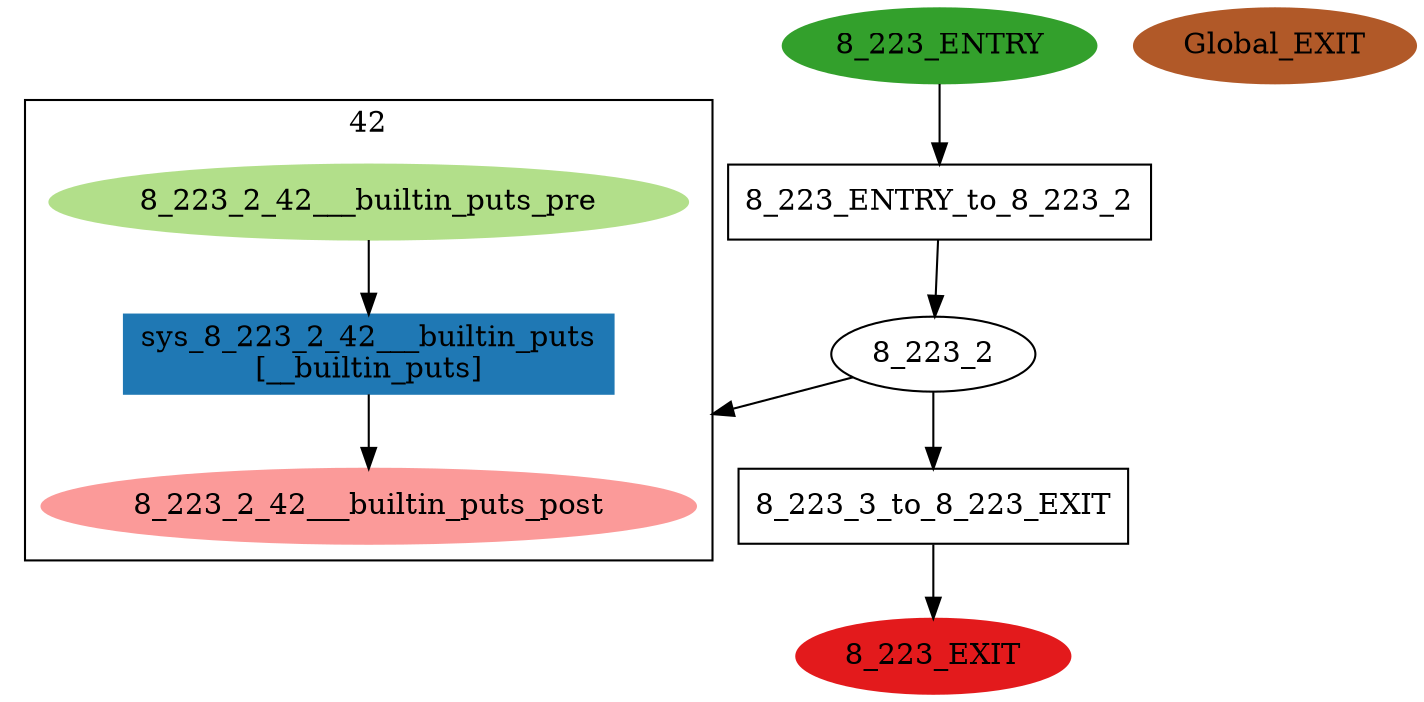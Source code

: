digraph model { 
compound=true; 
node  [style="filled", colorscheme="paired12"];  "8_223_EXIT" [shape=ellipse, color=6, style=filled];
  "Global_EXIT" [shape=ellipse, color=12, style=filled];
  "8_223_ENTRY" [shape=ellipse, color=4, style=filled];
  "8_223_2" [shape=ellipse, style=""];
subgraph "cluster_8_223_2_42" { 
label="42"  "8_223_2_42___builtin_puts_post" [shape=ellipse, style=""];
  "8_223_2_42___builtin_puts_pre" [shape=ellipse, style=""];
  "sys_8_223_2_42___builtin_puts" [shape=box, style=""];
  "sys_8_223_2_42___builtin_puts" [color=2, style=filled];
  "sys_8_223_2_42___builtin_puts" [label="sys_8_223_2_42___builtin_puts\n[__builtin_puts]"];
  "8_223_2_42___builtin_puts_pre" -> "sys_8_223_2_42___builtin_puts" [label="", arrowhead="normal"];
  "sys_8_223_2_42___builtin_puts" -> "8_223_2_42___builtin_puts_post" [label="", arrowhead="normal"];
}
  "8_223_2" -> "8_223_2_42___builtin_puts_post" [lhead="cluster_8_223_2_42"];
  "8_223_2_42___builtin_puts_pre" [color=3, style=filled];
  "8_223_2_42___builtin_puts_post" [color=5, style=filled];
  "8_223_3_to_8_223_EXIT" [shape=box, style=""];
  "8_223_3_to_8_223_EXIT" [label="8_223_3_to_8_223_EXIT\n"];
  "8_223_ENTRY_to_8_223_2" [shape=box, style=""];
  "8_223_ENTRY_to_8_223_2" [label="8_223_ENTRY_to_8_223_2\n"];
  "8_223_ENTRY" -> "8_223_ENTRY_to_8_223_2" [label="", arrowhead="normal"];
  "8_223_3_to_8_223_EXIT" -> "8_223_EXIT" [label="", arrowhead="normal"];
  "8_223_ENTRY_to_8_223_2" -> "8_223_2" [label="", arrowhead="normal"];
  "8_223_2" -> "8_223_3_to_8_223_EXIT" [label="", arrowhead="normal"];
}
